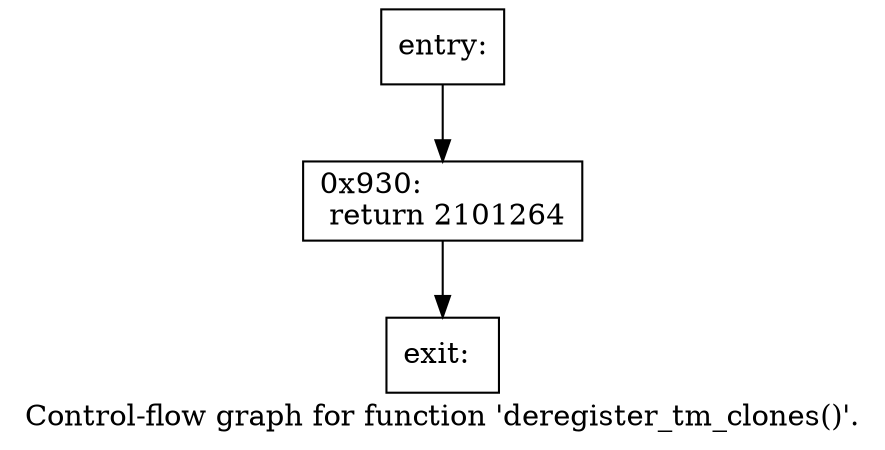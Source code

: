 digraph "Control-flow graph for function 'deregister_tm_clones()'." {
  label="Control-flow graph for function 'deregister_tm_clones()'.";
  node [shape=record];

  Node140736622510032 [label="{entry:\l}"];
  Node140736622510032 -> Node140736622490496;
  Node140736622490496 [label="{0x930:\l  return 2101264\l}"];
  Node140736622490496 -> Node140736622527792;
  Node140736622527792 [label="{exit:\l}"];

}
